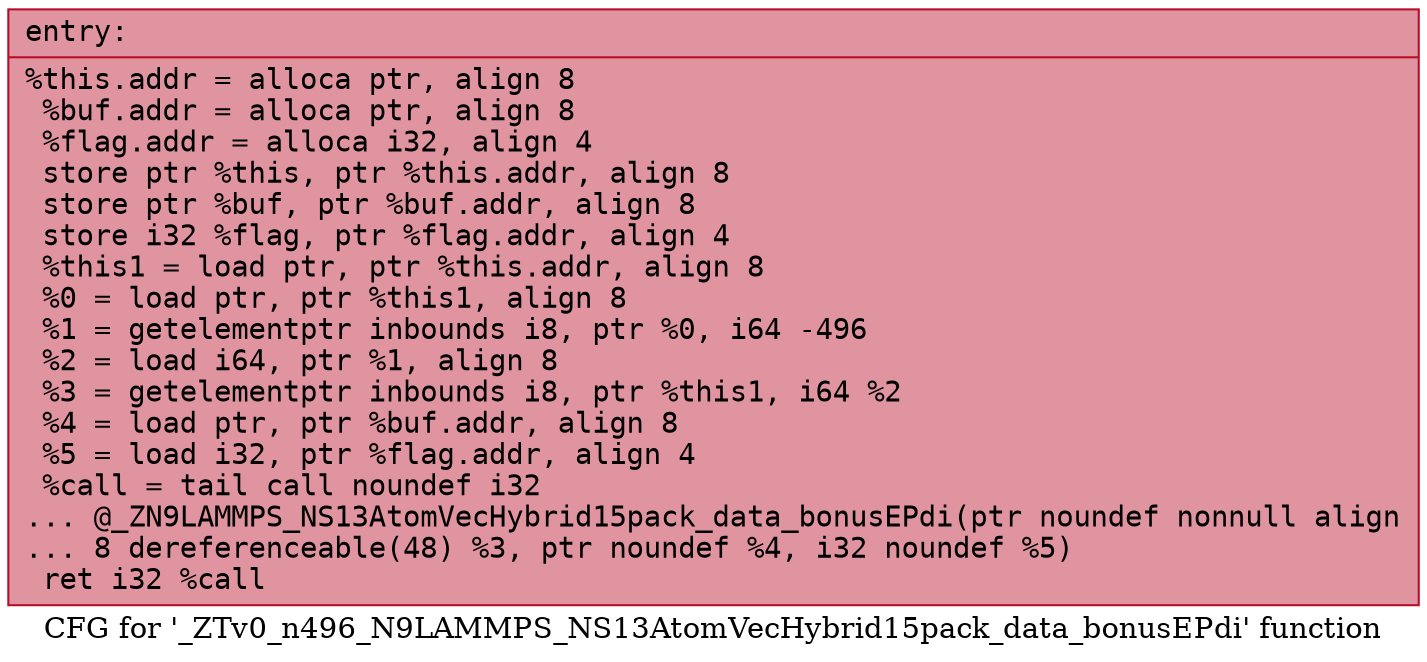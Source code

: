 digraph "CFG for '_ZTv0_n496_N9LAMMPS_NS13AtomVecHybrid15pack_data_bonusEPdi' function" {
	label="CFG for '_ZTv0_n496_N9LAMMPS_NS13AtomVecHybrid15pack_data_bonusEPdi' function";

	Node0x557e2afa41a0 [shape=record,color="#b70d28ff", style=filled, fillcolor="#b70d2870" fontname="Courier",label="{entry:\l|  %this.addr = alloca ptr, align 8\l  %buf.addr = alloca ptr, align 8\l  %flag.addr = alloca i32, align 4\l  store ptr %this, ptr %this.addr, align 8\l  store ptr %buf, ptr %buf.addr, align 8\l  store i32 %flag, ptr %flag.addr, align 4\l  %this1 = load ptr, ptr %this.addr, align 8\l  %0 = load ptr, ptr %this1, align 8\l  %1 = getelementptr inbounds i8, ptr %0, i64 -496\l  %2 = load i64, ptr %1, align 8\l  %3 = getelementptr inbounds i8, ptr %this1, i64 %2\l  %4 = load ptr, ptr %buf.addr, align 8\l  %5 = load i32, ptr %flag.addr, align 4\l  %call = tail call noundef i32\l... @_ZN9LAMMPS_NS13AtomVecHybrid15pack_data_bonusEPdi(ptr noundef nonnull align\l... 8 dereferenceable(48) %3, ptr noundef %4, i32 noundef %5)\l  ret i32 %call\l}"];
}
